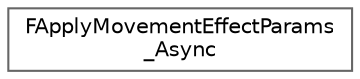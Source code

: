 digraph "Graphical Class Hierarchy"
{
 // INTERACTIVE_SVG=YES
 // LATEX_PDF_SIZE
  bgcolor="transparent";
  edge [fontname=Helvetica,fontsize=10,labelfontname=Helvetica,labelfontsize=10];
  node [fontname=Helvetica,fontsize=10,shape=box,height=0.2,width=0.4];
  rankdir="LR";
  Node0 [id="Node000000",label="FApplyMovementEffectParams\l_Async",height=0.2,width=0.4,color="grey40", fillcolor="white", style="filled",URL="$d0/d72/structFApplyMovementEffectParams__Async.html",tooltip="Async safe parameters passed to ApplyMovementEffect_Async."];
}
